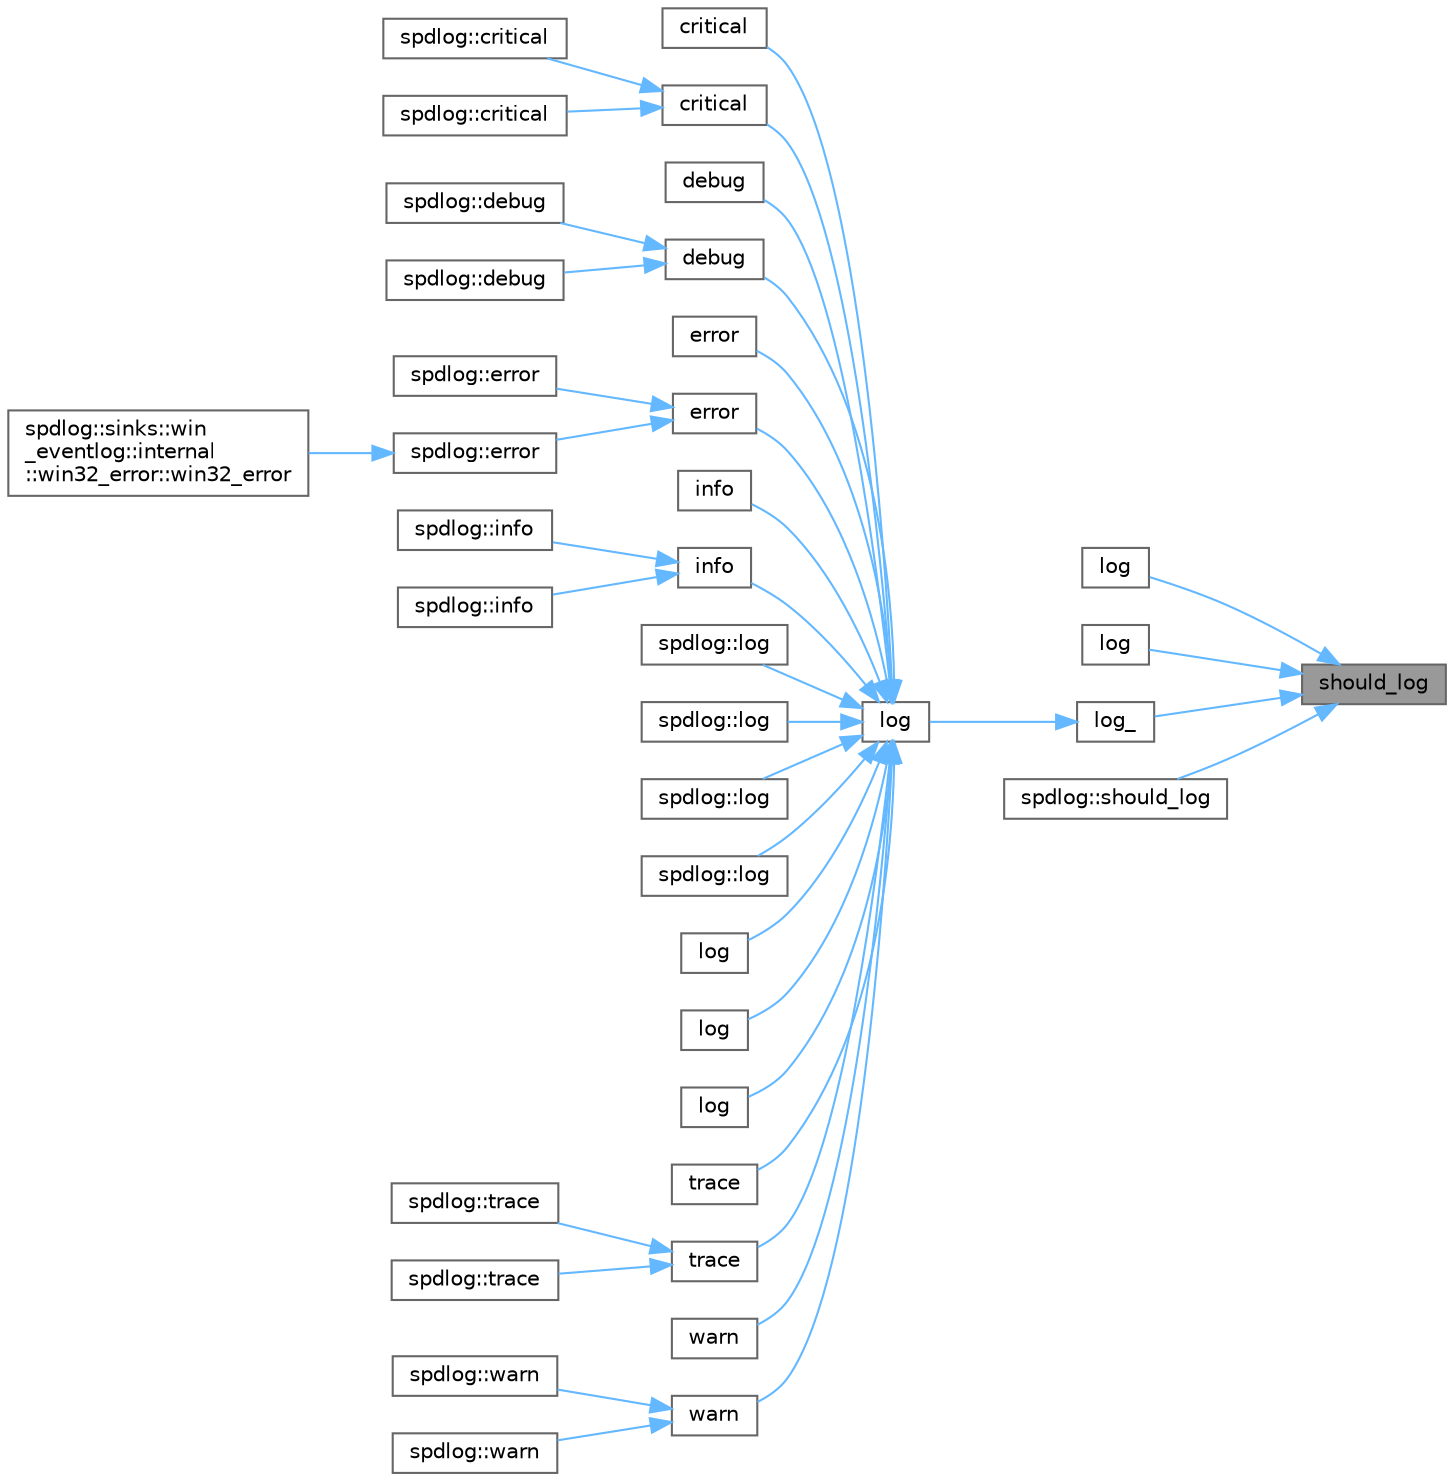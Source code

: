 digraph "should_log"
{
 // LATEX_PDF_SIZE
  bgcolor="transparent";
  edge [fontname=Helvetica,fontsize=10,labelfontname=Helvetica,labelfontsize=10];
  node [fontname=Helvetica,fontsize=10,shape=box,height=0.2,width=0.4];
  rankdir="RL";
  Node1 [id="Node000001",label="should_log",height=0.2,width=0.4,color="gray40", fillcolor="grey60", style="filled", fontcolor="black",tooltip=" "];
  Node1 -> Node2 [id="edge1_Node000001_Node000002",dir="back",color="steelblue1",style="solid",tooltip=" "];
  Node2 [id="Node000002",label="log",height=0.2,width=0.4,color="grey40", fillcolor="white", style="filled",URL="$classspdlog_1_1logger.html#a405508d145489c73fc6f78c5dbe257a4",tooltip=" "];
  Node1 -> Node3 [id="edge2_Node000001_Node000003",dir="back",color="steelblue1",style="solid",tooltip=" "];
  Node3 [id="Node000003",label="log",height=0.2,width=0.4,color="grey40", fillcolor="white", style="filled",URL="$classspdlog_1_1logger.html#a86b0c45abdd2ba2f8f14ead8a805eb00",tooltip=" "];
  Node1 -> Node4 [id="edge3_Node000001_Node000004",dir="back",color="steelblue1",style="solid",tooltip=" "];
  Node4 [id="Node000004",label="log_",height=0.2,width=0.4,color="grey40", fillcolor="white", style="filled",URL="$classspdlog_1_1logger.html#a376fb027fa103600bfcfcfe45fae4544",tooltip=" "];
  Node4 -> Node5 [id="edge4_Node000004_Node000005",dir="back",color="steelblue1",style="solid",tooltip=" "];
  Node5 [id="Node000005",label="log",height=0.2,width=0.4,color="grey40", fillcolor="white", style="filled",URL="$classspdlog_1_1logger.html#a9195194d3a0d4c6d4bd796099d8ff438",tooltip=" "];
  Node5 -> Node6 [id="edge5_Node000005_Node000006",dir="back",color="steelblue1",style="solid",tooltip=" "];
  Node6 [id="Node000006",label="critical",height=0.2,width=0.4,color="grey40", fillcolor="white", style="filled",URL="$classspdlog_1_1logger.html#ab6a163705b4b7b484edd55987a08f1d4",tooltip=" "];
  Node5 -> Node7 [id="edge6_Node000005_Node000007",dir="back",color="steelblue1",style="solid",tooltip=" "];
  Node7 [id="Node000007",label="critical",height=0.2,width=0.4,color="grey40", fillcolor="white", style="filled",URL="$classspdlog_1_1logger.html#a3bc38fe2e266cd88a11092ba276f0589",tooltip=" "];
  Node7 -> Node8 [id="edge7_Node000007_Node000008",dir="back",color="steelblue1",style="solid",tooltip=" "];
  Node8 [id="Node000008",label="spdlog::critical",height=0.2,width=0.4,color="grey40", fillcolor="white", style="filled",URL="$namespacespdlog.html#ab6a163705b4b7b484edd55987a08f1d4",tooltip=" "];
  Node7 -> Node9 [id="edge8_Node000007_Node000009",dir="back",color="steelblue1",style="solid",tooltip=" "];
  Node9 [id="Node000009",label="spdlog::critical",height=0.2,width=0.4,color="grey40", fillcolor="white", style="filled",URL="$namespacespdlog.html#a3bc38fe2e266cd88a11092ba276f0589",tooltip=" "];
  Node5 -> Node10 [id="edge9_Node000005_Node000010",dir="back",color="steelblue1",style="solid",tooltip=" "];
  Node10 [id="Node000010",label="debug",height=0.2,width=0.4,color="grey40", fillcolor="white", style="filled",URL="$classspdlog_1_1logger.html#a2888c4a560900eb6ea5954150356e38d",tooltip=" "];
  Node5 -> Node11 [id="edge10_Node000005_Node000011",dir="back",color="steelblue1",style="solid",tooltip=" "];
  Node11 [id="Node000011",label="debug",height=0.2,width=0.4,color="grey40", fillcolor="white", style="filled",URL="$classspdlog_1_1logger.html#a5f1e5b936d564ae9f562c0af8eb97f5e",tooltip=" "];
  Node11 -> Node12 [id="edge11_Node000011_Node000012",dir="back",color="steelblue1",style="solid",tooltip=" "];
  Node12 [id="Node000012",label="spdlog::debug",height=0.2,width=0.4,color="grey40", fillcolor="white", style="filled",URL="$namespacespdlog.html#a2888c4a560900eb6ea5954150356e38d",tooltip=" "];
  Node11 -> Node13 [id="edge12_Node000011_Node000013",dir="back",color="steelblue1",style="solid",tooltip=" "];
  Node13 [id="Node000013",label="spdlog::debug",height=0.2,width=0.4,color="grey40", fillcolor="white", style="filled",URL="$namespacespdlog.html#a5f1e5b936d564ae9f562c0af8eb97f5e",tooltip=" "];
  Node5 -> Node14 [id="edge13_Node000005_Node000014",dir="back",color="steelblue1",style="solid",tooltip=" "];
  Node14 [id="Node000014",label="error",height=0.2,width=0.4,color="grey40", fillcolor="white", style="filled",URL="$classspdlog_1_1logger.html#aa230e4955966f873faf46f689716dd13",tooltip=" "];
  Node5 -> Node15 [id="edge14_Node000005_Node000015",dir="back",color="steelblue1",style="solid",tooltip=" "];
  Node15 [id="Node000015",label="error",height=0.2,width=0.4,color="grey40", fillcolor="white", style="filled",URL="$classspdlog_1_1logger.html#adde4fa11bc7a2fe3f67c2bc42e9edd52",tooltip=" "];
  Node15 -> Node16 [id="edge15_Node000015_Node000016",dir="back",color="steelblue1",style="solid",tooltip=" "];
  Node16 [id="Node000016",label="spdlog::error",height=0.2,width=0.4,color="grey40", fillcolor="white", style="filled",URL="$namespacespdlog.html#aa230e4955966f873faf46f689716dd13",tooltip=" "];
  Node15 -> Node17 [id="edge16_Node000015_Node000017",dir="back",color="steelblue1",style="solid",tooltip=" "];
  Node17 [id="Node000017",label="spdlog::error",height=0.2,width=0.4,color="grey40", fillcolor="white", style="filled",URL="$namespacespdlog.html#adde4fa11bc7a2fe3f67c2bc42e9edd52",tooltip=" "];
  Node17 -> Node18 [id="edge17_Node000017_Node000018",dir="back",color="steelblue1",style="solid",tooltip=" "];
  Node18 [id="Node000018",label="spdlog::sinks::win\l_eventlog::internal\l::win32_error::win32_error",height=0.2,width=0.4,color="grey40", fillcolor="white", style="filled",URL="$structspdlog_1_1sinks_1_1win__eventlog_1_1internal_1_1win32__error.html#a06bf7b3cf016aef585915e38e5364fe4",tooltip=" "];
  Node5 -> Node19 [id="edge18_Node000005_Node000019",dir="back",color="steelblue1",style="solid",tooltip=" "];
  Node19 [id="Node000019",label="info",height=0.2,width=0.4,color="grey40", fillcolor="white", style="filled",URL="$classspdlog_1_1logger.html#a0ff25ac0956c7315e8d6ed3ab7a07fc2",tooltip=" "];
  Node5 -> Node20 [id="edge19_Node000005_Node000020",dir="back",color="steelblue1",style="solid",tooltip=" "];
  Node20 [id="Node000020",label="info",height=0.2,width=0.4,color="grey40", fillcolor="white", style="filled",URL="$classspdlog_1_1logger.html#a114ee73bc12b6420d35b08bc2909a374",tooltip=" "];
  Node20 -> Node21 [id="edge20_Node000020_Node000021",dir="back",color="steelblue1",style="solid",tooltip=" "];
  Node21 [id="Node000021",label="spdlog::info",height=0.2,width=0.4,color="grey40", fillcolor="white", style="filled",URL="$namespacespdlog.html#a0ff25ac0956c7315e8d6ed3ab7a07fc2",tooltip=" "];
  Node20 -> Node22 [id="edge21_Node000020_Node000022",dir="back",color="steelblue1",style="solid",tooltip=" "];
  Node22 [id="Node000022",label="spdlog::info",height=0.2,width=0.4,color="grey40", fillcolor="white", style="filled",URL="$namespacespdlog.html#a114ee73bc12b6420d35b08bc2909a374",tooltip=" "];
  Node5 -> Node23 [id="edge22_Node000005_Node000023",dir="back",color="steelblue1",style="solid",tooltip=" "];
  Node23 [id="Node000023",label="spdlog::log",height=0.2,width=0.4,color="grey40", fillcolor="white", style="filled",URL="$namespacespdlog.html#ad789b30e281156bdc664c3d1a19a2718",tooltip=" "];
  Node5 -> Node24 [id="edge23_Node000005_Node000024",dir="back",color="steelblue1",style="solid",tooltip=" "];
  Node24 [id="Node000024",label="spdlog::log",height=0.2,width=0.4,color="grey40", fillcolor="white", style="filled",URL="$namespacespdlog.html#a1e20e706a3605878def870ad0f334863",tooltip=" "];
  Node5 -> Node25 [id="edge24_Node000005_Node000025",dir="back",color="steelblue1",style="solid",tooltip=" "];
  Node25 [id="Node000025",label="spdlog::log",height=0.2,width=0.4,color="grey40", fillcolor="white", style="filled",URL="$namespacespdlog.html#a1cd8feeb2f5b10c2c9b91e4b5bad55d2",tooltip=" "];
  Node5 -> Node26 [id="edge25_Node000005_Node000026",dir="back",color="steelblue1",style="solid",tooltip=" "];
  Node26 [id="Node000026",label="spdlog::log",height=0.2,width=0.4,color="grey40", fillcolor="white", style="filled",URL="$namespacespdlog.html#ab9b3b6b35cdd9d51b6c45ac2b0707631",tooltip=" "];
  Node5 -> Node27 [id="edge26_Node000005_Node000027",dir="back",color="steelblue1",style="solid",tooltip=" "];
  Node27 [id="Node000027",label="log",height=0.2,width=0.4,color="grey40", fillcolor="white", style="filled",URL="$classspdlog_1_1logger.html#ad789b30e281156bdc664c3d1a19a2718",tooltip=" "];
  Node5 -> Node28 [id="edge27_Node000005_Node000028",dir="back",color="steelblue1",style="solid",tooltip=" "];
  Node28 [id="Node000028",label="log",height=0.2,width=0.4,color="grey40", fillcolor="white", style="filled",URL="$classspdlog_1_1logger.html#a1e20e706a3605878def870ad0f334863",tooltip=" "];
  Node5 -> Node29 [id="edge28_Node000005_Node000029",dir="back",color="steelblue1",style="solid",tooltip=" "];
  Node29 [id="Node000029",label="log",height=0.2,width=0.4,color="grey40", fillcolor="white", style="filled",URL="$classspdlog_1_1logger.html#a66d8a52d4086133d50fe6ea16ee946e6",tooltip=" "];
  Node5 -> Node30 [id="edge29_Node000005_Node000030",dir="back",color="steelblue1",style="solid",tooltip=" "];
  Node30 [id="Node000030",label="trace",height=0.2,width=0.4,color="grey40", fillcolor="white", style="filled",URL="$classspdlog_1_1logger.html#a5f1175d61d75e06c7f4068f51015a187",tooltip=" "];
  Node5 -> Node31 [id="edge30_Node000005_Node000031",dir="back",color="steelblue1",style="solid",tooltip=" "];
  Node31 [id="Node000031",label="trace",height=0.2,width=0.4,color="grey40", fillcolor="white", style="filled",URL="$classspdlog_1_1logger.html#a421f1f1832a21013959f201619192c6d",tooltip=" "];
  Node31 -> Node32 [id="edge31_Node000031_Node000032",dir="back",color="steelblue1",style="solid",tooltip=" "];
  Node32 [id="Node000032",label="spdlog::trace",height=0.2,width=0.4,color="grey40", fillcolor="white", style="filled",URL="$namespacespdlog.html#a5f1175d61d75e06c7f4068f51015a187",tooltip=" "];
  Node31 -> Node33 [id="edge32_Node000031_Node000033",dir="back",color="steelblue1",style="solid",tooltip=" "];
  Node33 [id="Node000033",label="spdlog::trace",height=0.2,width=0.4,color="grey40", fillcolor="white", style="filled",URL="$namespacespdlog.html#a421f1f1832a21013959f201619192c6d",tooltip=" "];
  Node5 -> Node34 [id="edge33_Node000005_Node000034",dir="back",color="steelblue1",style="solid",tooltip=" "];
  Node34 [id="Node000034",label="warn",height=0.2,width=0.4,color="grey40", fillcolor="white", style="filled",URL="$classspdlog_1_1logger.html#a996f741cd041b1322e70645d7cf4e3a2",tooltip=" "];
  Node5 -> Node35 [id="edge34_Node000005_Node000035",dir="back",color="steelblue1",style="solid",tooltip=" "];
  Node35 [id="Node000035",label="warn",height=0.2,width=0.4,color="grey40", fillcolor="white", style="filled",URL="$classspdlog_1_1logger.html#a204f40a9a17b0b0e07432edbebe58876",tooltip=" "];
  Node35 -> Node36 [id="edge35_Node000035_Node000036",dir="back",color="steelblue1",style="solid",tooltip=" "];
  Node36 [id="Node000036",label="spdlog::warn",height=0.2,width=0.4,color="grey40", fillcolor="white", style="filled",URL="$namespacespdlog.html#a996f741cd041b1322e70645d7cf4e3a2",tooltip=" "];
  Node35 -> Node37 [id="edge36_Node000035_Node000037",dir="back",color="steelblue1",style="solid",tooltip=" "];
  Node37 [id="Node000037",label="spdlog::warn",height=0.2,width=0.4,color="grey40", fillcolor="white", style="filled",URL="$namespacespdlog.html#a204f40a9a17b0b0e07432edbebe58876",tooltip=" "];
  Node1 -> Node38 [id="edge37_Node000001_Node000038",dir="back",color="steelblue1",style="solid",tooltip=" "];
  Node38 [id="Node000038",label="spdlog::should_log",height=0.2,width=0.4,color="grey40", fillcolor="white", style="filled",URL="$namespacespdlog.html#a7259085ea8c96761c85423ed52b5aee8",tooltip=" "];
}
